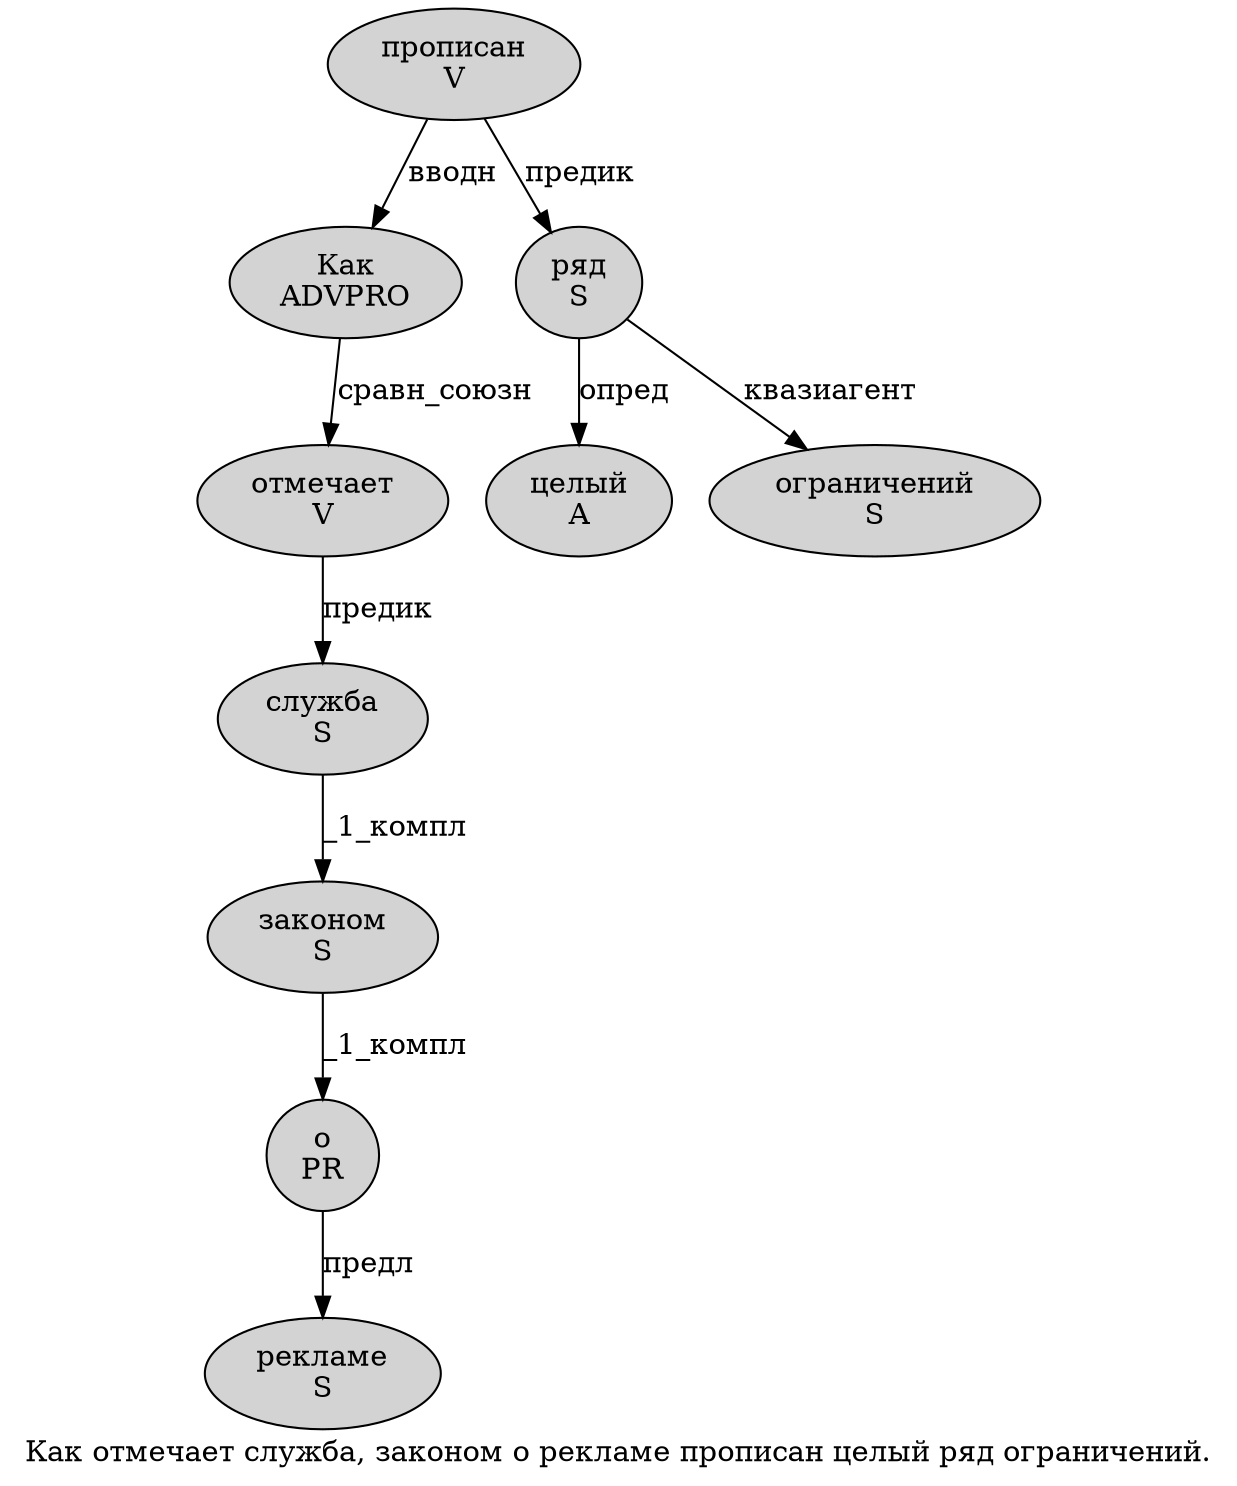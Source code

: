 digraph SENTENCE_1091 {
	graph [label="Как отмечает служба, законом о рекламе прописан целый ряд ограничений."]
	node [style=filled]
		0 [label="Как
ADVPRO" color="" fillcolor=lightgray penwidth=1 shape=ellipse]
		1 [label="отмечает
V" color="" fillcolor=lightgray penwidth=1 shape=ellipse]
		2 [label="служба
S" color="" fillcolor=lightgray penwidth=1 shape=ellipse]
		4 [label="законом
S" color="" fillcolor=lightgray penwidth=1 shape=ellipse]
		5 [label="о
PR" color="" fillcolor=lightgray penwidth=1 shape=ellipse]
		6 [label="рекламе
S" color="" fillcolor=lightgray penwidth=1 shape=ellipse]
		7 [label="прописан
V" color="" fillcolor=lightgray penwidth=1 shape=ellipse]
		8 [label="целый
A" color="" fillcolor=lightgray penwidth=1 shape=ellipse]
		9 [label="ряд
S" color="" fillcolor=lightgray penwidth=1 shape=ellipse]
		10 [label="ограничений
S" color="" fillcolor=lightgray penwidth=1 shape=ellipse]
			5 -> 6 [label="предл"]
			4 -> 5 [label="_1_компл"]
			9 -> 8 [label="опред"]
			9 -> 10 [label="квазиагент"]
			1 -> 2 [label="предик"]
			0 -> 1 [label="сравн_союзн"]
			2 -> 4 [label="_1_компл"]
			7 -> 0 [label="вводн"]
			7 -> 9 [label="предик"]
}